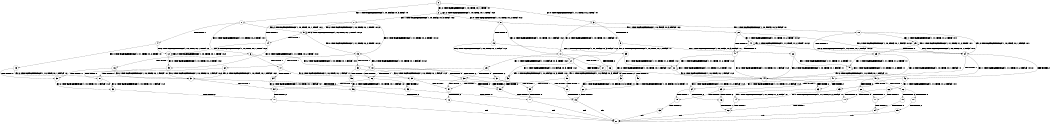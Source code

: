 digraph BCG {
size = "7, 10.5";
center = TRUE;
node [shape = circle];
0 [peripheries = 2];
0 -> 1 [label = "EX !1 !ATOMIC_EXCH_BRANCH (1, +0, FALSE, +0, 3, TRUE) !:0:"];
0 -> 2 [label = "EX !2 !ATOMIC_EXCH_BRANCH (1, +0, TRUE, +0, 1, TRUE) !:0:"];
0 -> 3 [label = "EX !0 !ATOMIC_EXCH_BRANCH (1, +1, TRUE, +0, 2, TRUE) !:0:"];
1 -> 4 [label = "TERMINATE !1"];
1 -> 5 [label = "EX !2 !ATOMIC_EXCH_BRANCH (1, +0, TRUE, +0, 1, TRUE) !:0:1:"];
1 -> 6 [label = "EX !0 !ATOMIC_EXCH_BRANCH (1, +1, TRUE, +0, 2, TRUE) !:0:1:"];
2 -> 7 [label = "EX !1 !ATOMIC_EXCH_BRANCH (1, +0, FALSE, +0, 3, TRUE) !:0:2:"];
2 -> 8 [label = "EX !0 !ATOMIC_EXCH_BRANCH (1, +1, TRUE, +0, 2, TRUE) !:0:2:"];
2 -> 2 [label = "EX !2 !ATOMIC_EXCH_BRANCH (1, +0, TRUE, +0, 1, TRUE) !:0:2:"];
3 -> 9 [label = "TERMINATE !0"];
3 -> 10 [label = "EX !1 !ATOMIC_EXCH_BRANCH (1, +0, FALSE, +0, 3, FALSE) !:0:"];
3 -> 11 [label = "EX !2 !ATOMIC_EXCH_BRANCH (1, +0, TRUE, +0, 1, FALSE) !:0:"];
4 -> 12 [label = "EX !2 !ATOMIC_EXCH_BRANCH (1, +0, TRUE, +0, 1, TRUE) !:0:"];
4 -> 13 [label = "EX !0 !ATOMIC_EXCH_BRANCH (1, +1, TRUE, +0, 2, TRUE) !:0:"];
5 -> 14 [label = "TERMINATE !1"];
5 -> 15 [label = "EX !0 !ATOMIC_EXCH_BRANCH (1, +1, TRUE, +0, 2, TRUE) !:0:1:2:"];
5 -> 5 [label = "EX !2 !ATOMIC_EXCH_BRANCH (1, +0, TRUE, +0, 1, TRUE) !:0:1:2:"];
6 -> 16 [label = "TERMINATE !1"];
6 -> 17 [label = "TERMINATE !0"];
6 -> 18 [label = "EX !2 !ATOMIC_EXCH_BRANCH (1, +0, TRUE, +0, 1, FALSE) !:0:1:"];
7 -> 14 [label = "TERMINATE !1"];
7 -> 15 [label = "EX !0 !ATOMIC_EXCH_BRANCH (1, +1, TRUE, +0, 2, TRUE) !:0:1:2:"];
7 -> 5 [label = "EX !2 !ATOMIC_EXCH_BRANCH (1, +0, TRUE, +0, 1, TRUE) !:0:1:2:"];
8 -> 19 [label = "TERMINATE !0"];
8 -> 20 [label = "EX !1 !ATOMIC_EXCH_BRANCH (1, +0, FALSE, +0, 3, FALSE) !:0:2:"];
8 -> 11 [label = "EX !2 !ATOMIC_EXCH_BRANCH (1, +0, TRUE, +0, 1, FALSE) !:0:2:"];
9 -> 21 [label = "EX !2 !ATOMIC_EXCH_BRANCH (1, +0, TRUE, +0, 1, FALSE) !:1:"];
9 -> 22 [label = "EX !1 !ATOMIC_EXCH_BRANCH (1, +0, FALSE, +0, 3, FALSE) !:1:"];
10 -> 23 [label = "TERMINATE !0"];
10 -> 24 [label = "EX !2 !ATOMIC_EXCH_BRANCH (1, +0, TRUE, +0, 1, FALSE) !:0:1:"];
10 -> 25 [label = "EX !1 !ATOMIC_EXCH_BRANCH (1, +1, TRUE, +1, 2, TRUE) !:0:1:"];
11 -> 26 [label = "TERMINATE !2"];
11 -> 27 [label = "TERMINATE !0"];
11 -> 28 [label = "EX !1 !ATOMIC_EXCH_BRANCH (1, +0, FALSE, +0, 3, TRUE) !:0:2:"];
12 -> 29 [label = "EX !0 !ATOMIC_EXCH_BRANCH (1, +1, TRUE, +0, 2, TRUE) !:0:2:"];
12 -> 12 [label = "EX !2 !ATOMIC_EXCH_BRANCH (1, +0, TRUE, +0, 1, TRUE) !:0:2:"];
13 -> 30 [label = "TERMINATE !0"];
13 -> 31 [label = "EX !2 !ATOMIC_EXCH_BRANCH (1, +0, TRUE, +0, 1, FALSE) !:0:"];
14 -> 29 [label = "EX !0 !ATOMIC_EXCH_BRANCH (1, +1, TRUE, +0, 2, TRUE) !:0:2:"];
14 -> 12 [label = "EX !2 !ATOMIC_EXCH_BRANCH (1, +0, TRUE, +0, 1, TRUE) !:0:2:"];
15 -> 32 [label = "TERMINATE !1"];
15 -> 33 [label = "TERMINATE !0"];
15 -> 18 [label = "EX !2 !ATOMIC_EXCH_BRANCH (1, +0, TRUE, +0, 1, FALSE) !:0:1:2:"];
16 -> 30 [label = "TERMINATE !0"];
16 -> 31 [label = "EX !2 !ATOMIC_EXCH_BRANCH (1, +0, TRUE, +0, 1, FALSE) !:0:"];
17 -> 34 [label = "TERMINATE !1"];
17 -> 35 [label = "EX !2 !ATOMIC_EXCH_BRANCH (1, +0, TRUE, +0, 1, FALSE) !:1:"];
18 -> 36 [label = "TERMINATE !1"];
18 -> 37 [label = "TERMINATE !2"];
18 -> 38 [label = "TERMINATE !0"];
19 -> 39 [label = "EX !1 !ATOMIC_EXCH_BRANCH (1, +0, FALSE, +0, 3, FALSE) !:1:2:"];
19 -> 21 [label = "EX !2 !ATOMIC_EXCH_BRANCH (1, +0, TRUE, +0, 1, FALSE) !:1:2:"];
20 -> 40 [label = "TERMINATE !0"];
20 -> 24 [label = "EX !2 !ATOMIC_EXCH_BRANCH (1, +0, TRUE, +0, 1, FALSE) !:0:1:2:"];
20 -> 41 [label = "EX !1 !ATOMIC_EXCH_BRANCH (1, +1, TRUE, +1, 2, TRUE) !:0:1:2:"];
21 -> 42 [label = "TERMINATE !2"];
21 -> 43 [label = "EX !1 !ATOMIC_EXCH_BRANCH (1, +0, FALSE, +0, 3, TRUE) !:1:2:"];
22 -> 44 [label = "EX !2 !ATOMIC_EXCH_BRANCH (1, +0, TRUE, +0, 1, FALSE) !:1:"];
22 -> 45 [label = "EX !1 !ATOMIC_EXCH_BRANCH (1, +1, TRUE, +1, 2, TRUE) !:1:"];
23 -> 44 [label = "EX !2 !ATOMIC_EXCH_BRANCH (1, +0, TRUE, +0, 1, FALSE) !:1:"];
23 -> 45 [label = "EX !1 !ATOMIC_EXCH_BRANCH (1, +1, TRUE, +1, 2, TRUE) !:1:"];
24 -> 46 [label = "TERMINATE !2"];
24 -> 47 [label = "TERMINATE !0"];
24 -> 48 [label = "EX !1 !ATOMIC_EXCH_BRANCH (1, +1, TRUE, +1, 2, FALSE) !:0:1:2:"];
25 -> 23 [label = "TERMINATE !0"];
25 -> 24 [label = "EX !2 !ATOMIC_EXCH_BRANCH (1, +0, TRUE, +0, 1, FALSE) !:0:1:"];
25 -> 25 [label = "EX !1 !ATOMIC_EXCH_BRANCH (1, +1, TRUE, +1, 2, TRUE) !:0:1:"];
26 -> 49 [label = "TERMINATE !0"];
26 -> 50 [label = "EX !1 !ATOMIC_EXCH_BRANCH (1, +0, FALSE, +0, 3, TRUE) !:0:"];
27 -> 42 [label = "TERMINATE !2"];
27 -> 43 [label = "EX !1 !ATOMIC_EXCH_BRANCH (1, +0, FALSE, +0, 3, TRUE) !:1:2:"];
28 -> 36 [label = "TERMINATE !1"];
28 -> 37 [label = "TERMINATE !2"];
28 -> 38 [label = "TERMINATE !0"];
29 -> 51 [label = "TERMINATE !0"];
29 -> 31 [label = "EX !2 !ATOMIC_EXCH_BRANCH (1, +0, TRUE, +0, 1, FALSE) !:0:2:"];
30 -> 52 [label = "EX !2 !ATOMIC_EXCH_BRANCH (1, +0, TRUE, +0, 1, FALSE) !:1:2:"];
31 -> 53 [label = "TERMINATE !2"];
31 -> 54 [label = "TERMINATE !0"];
32 -> 51 [label = "TERMINATE !0"];
32 -> 31 [label = "EX !2 !ATOMIC_EXCH_BRANCH (1, +0, TRUE, +0, 1, FALSE) !:0:2:"];
33 -> 55 [label = "TERMINATE !1"];
33 -> 35 [label = "EX !2 !ATOMIC_EXCH_BRANCH (1, +0, TRUE, +0, 1, FALSE) !:1:2:"];
34 -> 56 [label = "EX !2 !ATOMIC_EXCH_BRANCH (1, +0, TRUE, +0, 1, FALSE) !:2:"];
35 -> 57 [label = "TERMINATE !1"];
35 -> 58 [label = "TERMINATE !2"];
36 -> 53 [label = "TERMINATE !2"];
36 -> 54 [label = "TERMINATE !0"];
37 -> 59 [label = "TERMINATE !1"];
37 -> 60 [label = "TERMINATE !0"];
38 -> 57 [label = "TERMINATE !1"];
38 -> 58 [label = "TERMINATE !2"];
39 -> 44 [label = "EX !2 !ATOMIC_EXCH_BRANCH (1, +0, TRUE, +0, 1, FALSE) !:1:2:"];
39 -> 61 [label = "EX !1 !ATOMIC_EXCH_BRANCH (1, +1, TRUE, +1, 2, TRUE) !:1:2:"];
40 -> 44 [label = "EX !2 !ATOMIC_EXCH_BRANCH (1, +0, TRUE, +0, 1, FALSE) !:1:2:"];
40 -> 61 [label = "EX !1 !ATOMIC_EXCH_BRANCH (1, +1, TRUE, +1, 2, TRUE) !:1:2:"];
41 -> 40 [label = "TERMINATE !0"];
41 -> 24 [label = "EX !2 !ATOMIC_EXCH_BRANCH (1, +0, TRUE, +0, 1, FALSE) !:0:1:2:"];
41 -> 41 [label = "EX !1 !ATOMIC_EXCH_BRANCH (1, +1, TRUE, +1, 2, TRUE) !:0:1:2:"];
42 -> 62 [label = "EX !1 !ATOMIC_EXCH_BRANCH (1, +0, FALSE, +0, 3, TRUE) !:1:"];
43 -> 57 [label = "TERMINATE !1"];
43 -> 58 [label = "TERMINATE !2"];
44 -> 63 [label = "TERMINATE !2"];
44 -> 64 [label = "EX !1 !ATOMIC_EXCH_BRANCH (1, +1, TRUE, +1, 2, FALSE) !:1:2:"];
45 -> 44 [label = "EX !2 !ATOMIC_EXCH_BRANCH (1, +0, TRUE, +0, 1, FALSE) !:1:"];
45 -> 45 [label = "EX !1 !ATOMIC_EXCH_BRANCH (1, +1, TRUE, +1, 2, TRUE) !:1:"];
46 -> 65 [label = "TERMINATE !0"];
46 -> 66 [label = "EX !1 !ATOMIC_EXCH_BRANCH (1, +1, TRUE, +1, 2, FALSE) !:0:1:"];
47 -> 63 [label = "TERMINATE !2"];
47 -> 64 [label = "EX !1 !ATOMIC_EXCH_BRANCH (1, +1, TRUE, +1, 2, FALSE) !:1:2:"];
48 -> 67 [label = "TERMINATE !1"];
48 -> 68 [label = "TERMINATE !2"];
48 -> 69 [label = "TERMINATE !0"];
49 -> 62 [label = "EX !1 !ATOMIC_EXCH_BRANCH (1, +0, FALSE, +0, 3, TRUE) !:1:"];
50 -> 59 [label = "TERMINATE !1"];
50 -> 60 [label = "TERMINATE !0"];
51 -> 52 [label = "EX !2 !ATOMIC_EXCH_BRANCH (1, +0, TRUE, +0, 1, FALSE) !:1:2:"];
52 -> 70 [label = "TERMINATE !2"];
53 -> 71 [label = "TERMINATE !0"];
54 -> 70 [label = "TERMINATE !2"];
55 -> 56 [label = "EX !2 !ATOMIC_EXCH_BRANCH (1, +0, TRUE, +0, 1, FALSE) !:2:"];
56 -> 72 [label = "TERMINATE !2"];
57 -> 72 [label = "TERMINATE !2"];
58 -> 73 [label = "TERMINATE !1"];
59 -> 71 [label = "TERMINATE !0"];
60 -> 73 [label = "TERMINATE !1"];
61 -> 44 [label = "EX !2 !ATOMIC_EXCH_BRANCH (1, +0, TRUE, +0, 1, FALSE) !:1:2:"];
61 -> 61 [label = "EX !1 !ATOMIC_EXCH_BRANCH (1, +1, TRUE, +1, 2, TRUE) !:1:2:"];
62 -> 73 [label = "TERMINATE !1"];
63 -> 74 [label = "EX !1 !ATOMIC_EXCH_BRANCH (1, +1, TRUE, +1, 2, FALSE) !:1:"];
64 -> 75 [label = "TERMINATE !1"];
64 -> 76 [label = "TERMINATE !2"];
65 -> 74 [label = "EX !1 !ATOMIC_EXCH_BRANCH (1, +1, TRUE, +1, 2, FALSE) !:1:"];
66 -> 77 [label = "TERMINATE !1"];
66 -> 78 [label = "TERMINATE !0"];
67 -> 79 [label = "TERMINATE !2"];
67 -> 80 [label = "TERMINATE !0"];
68 -> 77 [label = "TERMINATE !1"];
68 -> 78 [label = "TERMINATE !0"];
69 -> 75 [label = "TERMINATE !1"];
69 -> 76 [label = "TERMINATE !2"];
70 -> 81 [label = "exit"];
71 -> 81 [label = "exit"];
72 -> 81 [label = "exit"];
73 -> 81 [label = "exit"];
74 -> 82 [label = "TERMINATE !1"];
75 -> 83 [label = "TERMINATE !2"];
76 -> 82 [label = "TERMINATE !1"];
77 -> 84 [label = "TERMINATE !0"];
78 -> 82 [label = "TERMINATE !1"];
79 -> 84 [label = "TERMINATE !0"];
80 -> 85 [label = "TERMINATE !2"];
82 -> 81 [label = "exit"];
83 -> 81 [label = "exit"];
84 -> 81 [label = "exit"];
85 -> 81 [label = "exit"];
}
